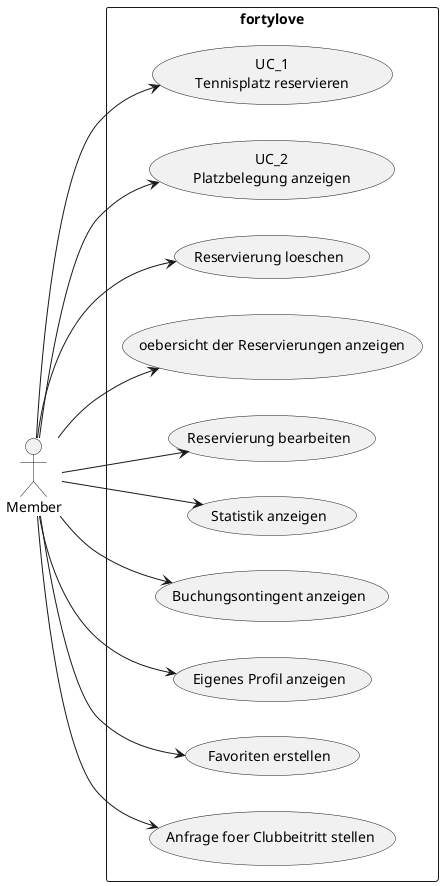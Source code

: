 @startuml
left to right direction
actor "Member" as Actor
rectangle fortylove {
    Actor --> (UC_1\nTennisplatz reservieren)
    Actor --> (UC_2\nPlatzbelegung anzeigen)
    Actor --> (Reservierung loeschen)
    Actor --> (oebersicht der Reservierungen anzeigen)
    Actor --> (Reservierung bearbeiten)
    Actor --> (Statistik anzeigen)
    Actor --> (Buchungsontingent anzeigen)
    Actor --> (Eigenes Profil anzeigen)
    Actor --> (Favoriten erstellen)
    Actor --> (Anfrage foer Clubbeitritt stellen)
}

@enduml

